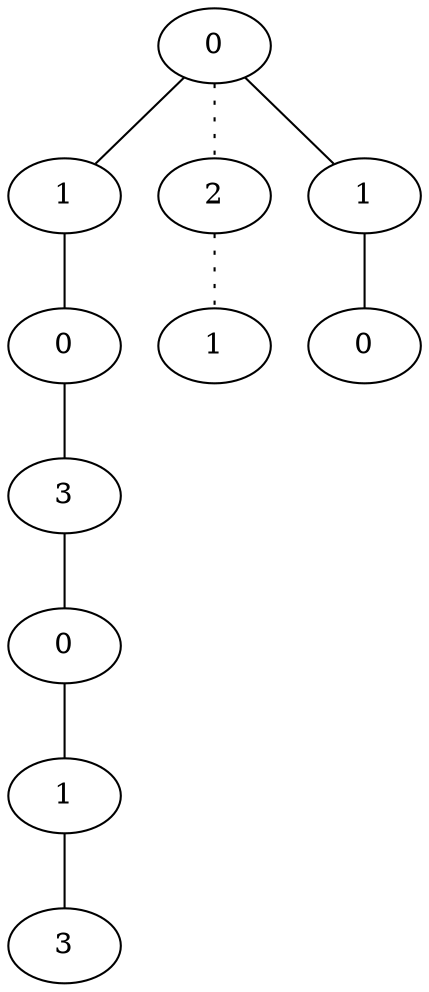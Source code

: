 graph {
a0[label=0];
a1[label=1];
a2[label=0];
a3[label=3];
a4[label=0];
a5[label=1];
a6[label=3];
a7[label=2];
a8[label=1];
a9[label=1];
a10[label=0];
a0 -- a1;
a0 -- a7 [style=dotted];
a0 -- a9;
a1 -- a2;
a2 -- a3;
a3 -- a4;
a4 -- a5;
a5 -- a6;
a7 -- a8 [style=dotted];
a9 -- a10;
}
